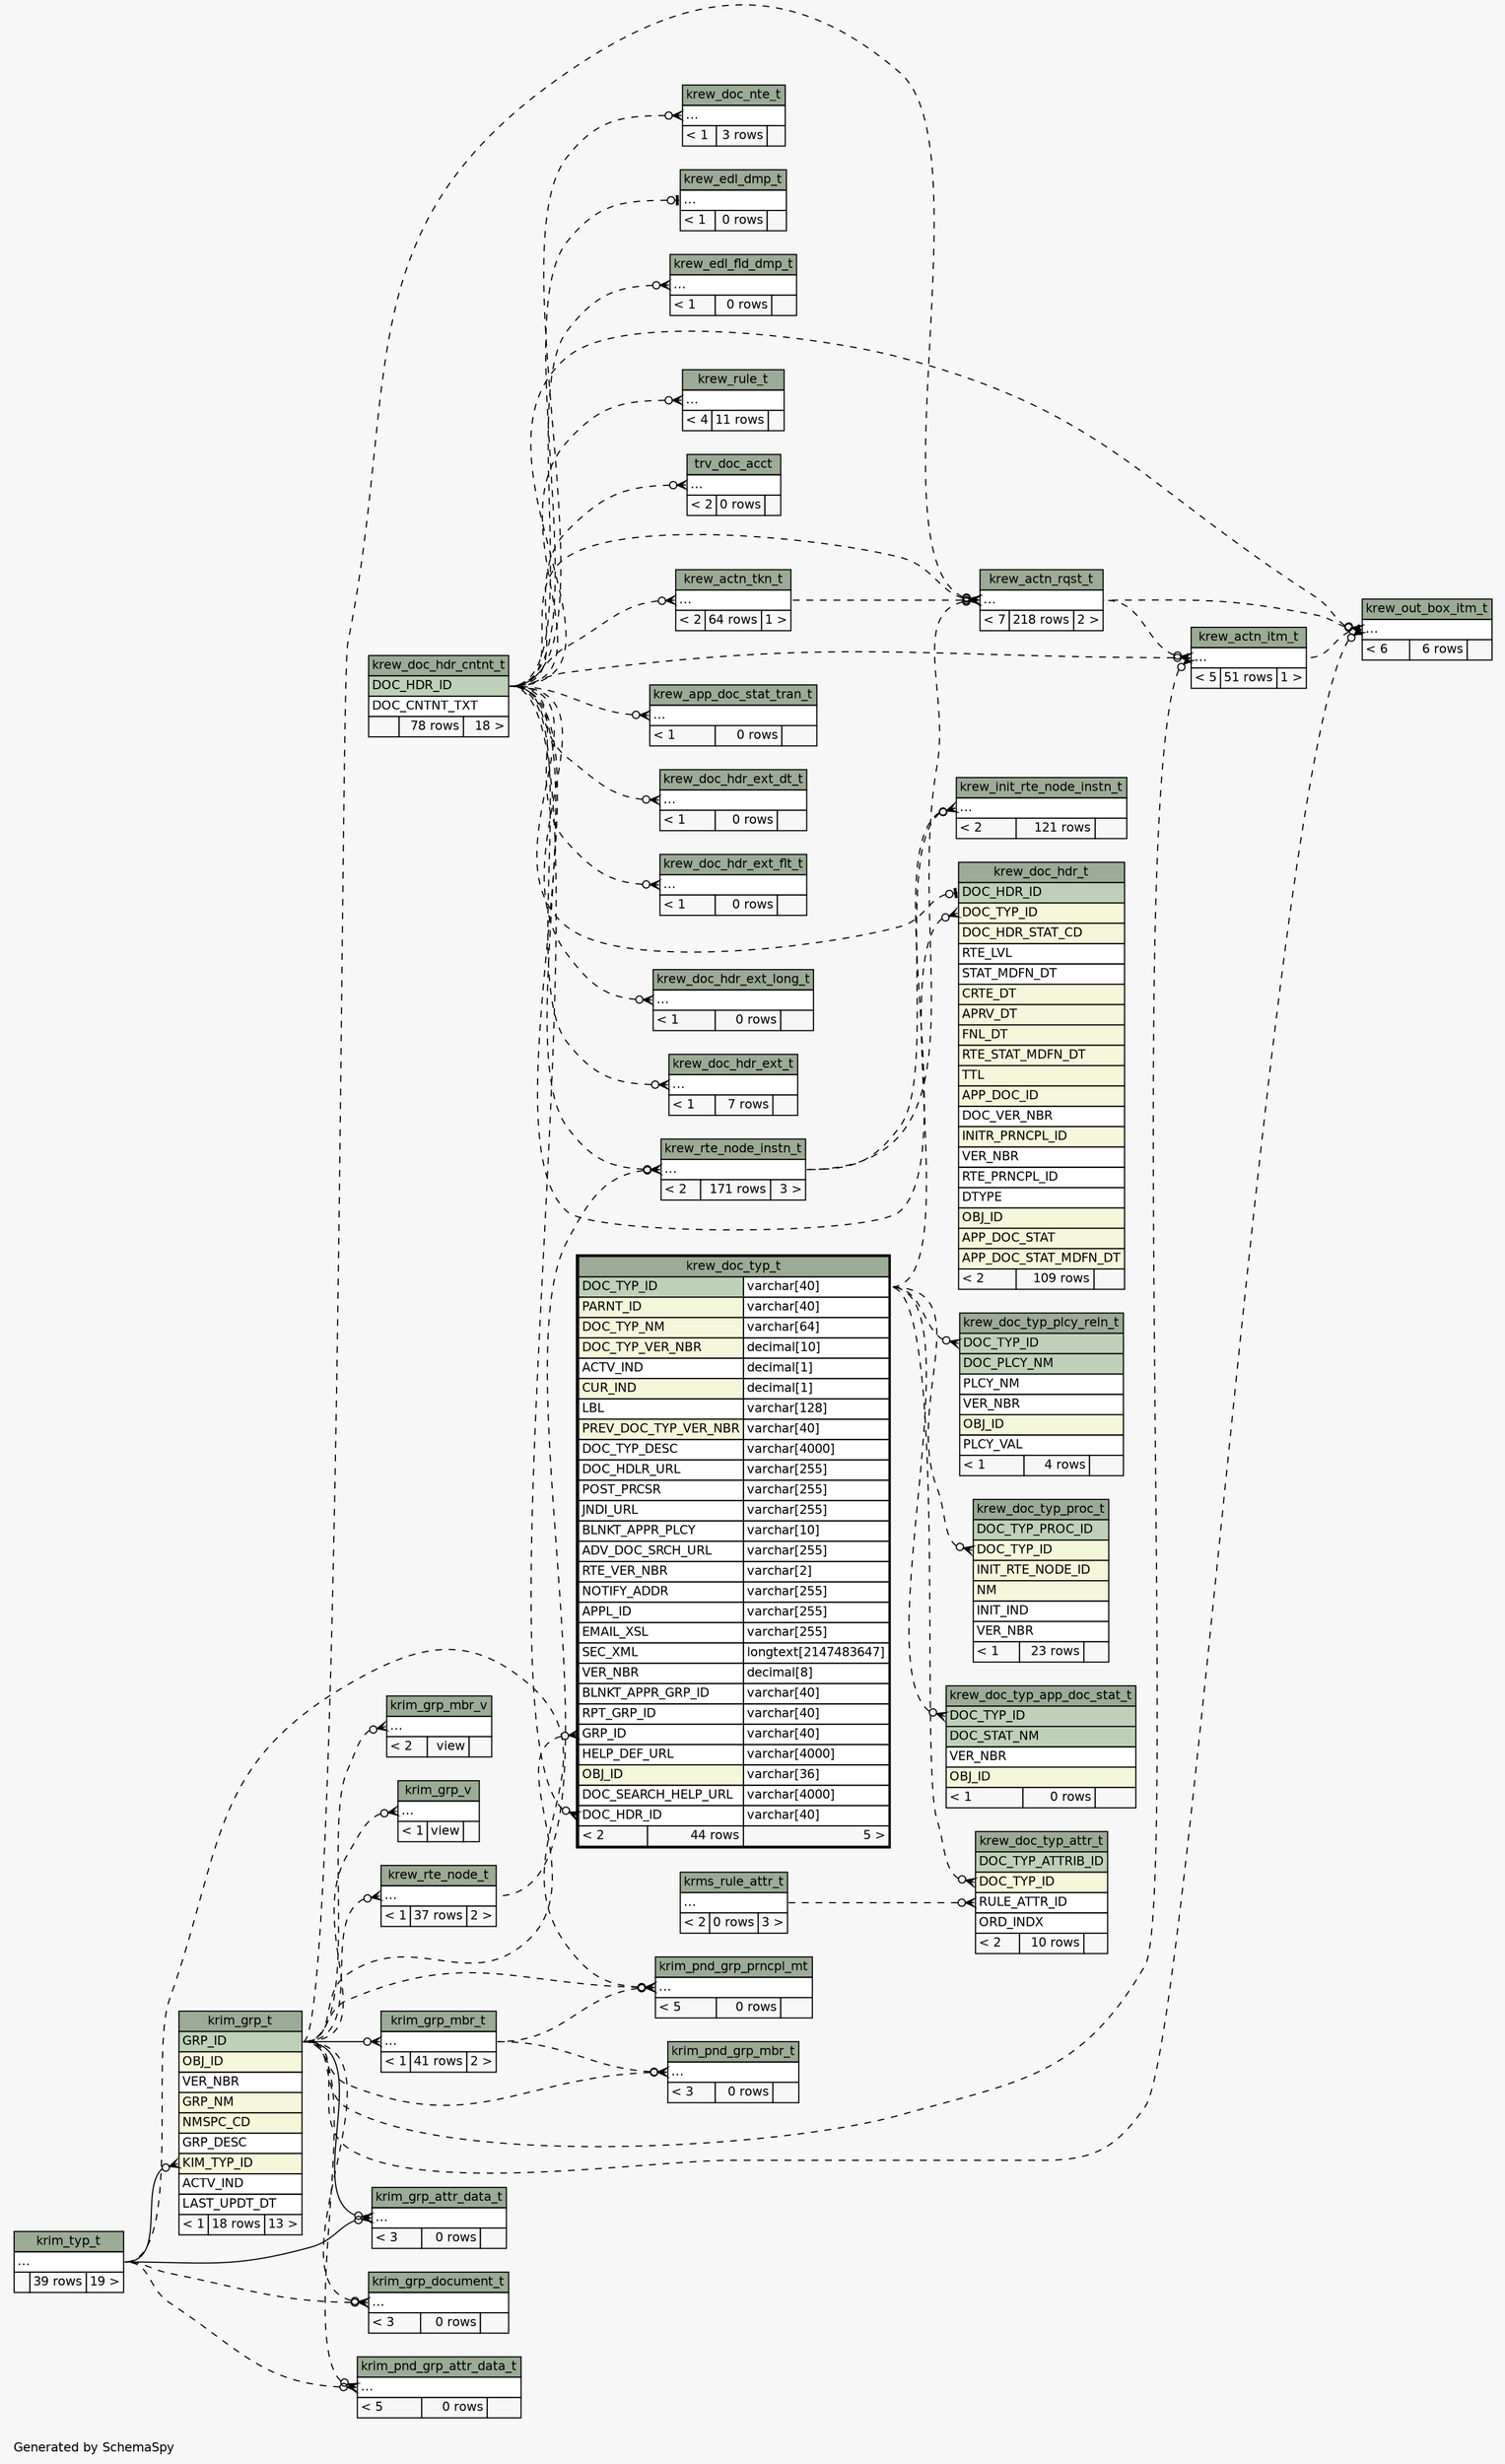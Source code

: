 // dot 2.28.0 on Mac OS X 10.7.2
// SchemaSpy rev 590
digraph "impliedTwoDegreesRelationshipsDiagram" {
  graph [
    rankdir="RL"
    bgcolor="#f7f7f7"
    label="\nGenerated by SchemaSpy"
    labeljust="l"
    nodesep="0.18"
    ranksep="0.46"
    fontname="Helvetica"
    fontsize="11"
  ];
  node [
    fontname="Helvetica"
    fontsize="11"
    shape="plaintext"
  ];
  edge [
    arrowsize="0.8"
  ];
  "krew_actn_itm_t":"elipses":w -> "krew_actn_rqst_t":"elipses":e [arrowhead=none dir=back arrowtail=crowodot style=dashed];
  "krew_actn_itm_t":"elipses":w -> "krew_doc_hdr_cntnt_t":"DOC_HDR_ID":e [arrowhead=none dir=back arrowtail=crowodot style=dashed];
  "krew_actn_itm_t":"elipses":w -> "krim_grp_t":"GRP_ID":e [arrowhead=none dir=back arrowtail=crowodot style=dashed];
  "krew_actn_rqst_t":"elipses":w -> "krew_actn_tkn_t":"elipses":e [arrowhead=none dir=back arrowtail=crowodot style=dashed];
  "krew_actn_rqst_t":"elipses":w -> "krew_doc_hdr_cntnt_t":"DOC_HDR_ID":e [arrowhead=none dir=back arrowtail=crowodot style=dashed];
  "krew_actn_rqst_t":"elipses":w -> "krim_grp_t":"GRP_ID":e [arrowhead=none dir=back arrowtail=crowodot style=dashed];
  "krew_actn_rqst_t":"elipses":w -> "krew_rte_node_instn_t":"elipses":e [arrowhead=none dir=back arrowtail=crowodot style=dashed];
  "krew_actn_tkn_t":"elipses":w -> "krew_doc_hdr_cntnt_t":"DOC_HDR_ID":e [arrowhead=none dir=back arrowtail=crowodot style=dashed];
  "krew_app_doc_stat_tran_t":"elipses":w -> "krew_doc_hdr_cntnt_t":"DOC_HDR_ID":e [arrowhead=none dir=back arrowtail=crowodot style=dashed];
  "krew_doc_hdr_ext_dt_t":"elipses":w -> "krew_doc_hdr_cntnt_t":"DOC_HDR_ID":e [arrowhead=none dir=back arrowtail=crowodot style=dashed];
  "krew_doc_hdr_ext_flt_t":"elipses":w -> "krew_doc_hdr_cntnt_t":"DOC_HDR_ID":e [arrowhead=none dir=back arrowtail=crowodot style=dashed];
  "krew_doc_hdr_ext_long_t":"elipses":w -> "krew_doc_hdr_cntnt_t":"DOC_HDR_ID":e [arrowhead=none dir=back arrowtail=crowodot style=dashed];
  "krew_doc_hdr_ext_t":"elipses":w -> "krew_doc_hdr_cntnt_t":"DOC_HDR_ID":e [arrowhead=none dir=back arrowtail=crowodot style=dashed];
  "krew_doc_hdr_t":"DOC_HDR_ID":w -> "krew_doc_hdr_cntnt_t":"DOC_HDR_ID":e [arrowhead=none dir=back arrowtail=teeodot style=dashed];
  "krew_doc_hdr_t":"DOC_TYP_ID":w -> "krew_doc_typ_t":"DOC_TYP_ID.type":e [arrowhead=none dir=back arrowtail=crowodot style=dashed];
  "krew_doc_nte_t":"elipses":w -> "krew_doc_hdr_cntnt_t":"DOC_HDR_ID":e [arrowhead=none dir=back arrowtail=crowodot style=dashed];
  "krew_doc_typ_app_doc_stat_t":"DOC_TYP_ID":w -> "krew_doc_typ_t":"DOC_TYP_ID.type":e [arrowhead=none dir=back arrowtail=crowodot style=dashed];
  "krew_doc_typ_attr_t":"DOC_TYP_ID":w -> "krew_doc_typ_t":"DOC_TYP_ID.type":e [arrowhead=none dir=back arrowtail=crowodot style=dashed];
  "krew_doc_typ_attr_t":"RULE_ATTR_ID":w -> "krms_rule_attr_t":"elipses":e [arrowhead=none dir=back arrowtail=crowodot style=dashed];
  "krew_doc_typ_plcy_reln_t":"DOC_TYP_ID":w -> "krew_doc_typ_t":"DOC_TYP_ID.type":e [arrowhead=none dir=back arrowtail=crowodot style=dashed];
  "krew_doc_typ_proc_t":"DOC_TYP_ID":w -> "krew_doc_typ_t":"DOC_TYP_ID.type":e [arrowhead=none dir=back arrowtail=crowodot style=dashed];
  "krew_doc_typ_t":"DOC_HDR_ID":w -> "krew_doc_hdr_cntnt_t":"DOC_HDR_ID":e [arrowhead=none dir=back arrowtail=crowodot style=dashed];
  "krew_doc_typ_t":"GRP_ID":w -> "krim_grp_t":"GRP_ID":e [arrowhead=none dir=back arrowtail=crowodot style=dashed];
  "krew_edl_dmp_t":"elipses":w -> "krew_doc_hdr_cntnt_t":"DOC_HDR_ID":e [arrowhead=none dir=back arrowtail=teeodot style=dashed];
  "krew_edl_fld_dmp_t":"elipses":w -> "krew_doc_hdr_cntnt_t":"DOC_HDR_ID":e [arrowhead=none dir=back arrowtail=crowodot style=dashed];
  "krew_init_rte_node_instn_t":"elipses":w -> "krew_doc_hdr_cntnt_t":"DOC_HDR_ID":e [arrowhead=none dir=back arrowtail=crowodot style=dashed];
  "krew_init_rte_node_instn_t":"elipses":w -> "krew_rte_node_instn_t":"elipses":e [arrowhead=none dir=back arrowtail=crowodot style=dashed];
  "krew_out_box_itm_t":"elipses":w -> "krew_actn_itm_t":"elipses":e [arrowhead=none dir=back arrowtail=teeodot style=dashed];
  "krew_out_box_itm_t":"elipses":w -> "krew_actn_rqst_t":"elipses":e [arrowhead=none dir=back arrowtail=crowodot style=dashed];
  "krew_out_box_itm_t":"elipses":w -> "krew_doc_hdr_cntnt_t":"DOC_HDR_ID":e [arrowhead=none dir=back arrowtail=crowodot style=dashed];
  "krew_out_box_itm_t":"elipses":w -> "krim_grp_t":"GRP_ID":e [arrowhead=none dir=back arrowtail=crowodot style=dashed];
  "krew_rte_node_instn_t":"elipses":w -> "krew_doc_hdr_cntnt_t":"DOC_HDR_ID":e [arrowhead=none dir=back arrowtail=crowodot style=dashed];
  "krew_rte_node_instn_t":"elipses":w -> "krew_rte_node_t":"elipses":e [arrowhead=none dir=back arrowtail=crowodot style=dashed];
  "krew_rte_node_t":"elipses":w -> "krim_grp_t":"GRP_ID":e [arrowhead=none dir=back arrowtail=crowodot style=dashed];
  "krew_rule_t":"elipses":w -> "krew_doc_hdr_cntnt_t":"DOC_HDR_ID":e [arrowhead=none dir=back arrowtail=crowodot style=dashed];
  "krim_grp_attr_data_t":"elipses":w -> "krim_grp_t":"GRP_ID":e [arrowhead=none dir=back arrowtail=crowodot];
  "krim_grp_attr_data_t":"elipses":w -> "krim_typ_t":"elipses":e [arrowhead=none dir=back arrowtail=crowodot];
  "krim_grp_document_t":"elipses":w -> "krim_grp_t":"GRP_ID":e [arrowhead=none dir=back arrowtail=crowodot style=dashed];
  "krim_grp_document_t":"elipses":w -> "krim_typ_t":"elipses":e [arrowhead=none dir=back arrowtail=crowodot style=dashed];
  "krim_grp_mbr_t":"elipses":w -> "krim_grp_t":"GRP_ID":e [arrowhead=none dir=back arrowtail=crowodot];
  "krim_grp_mbr_v":"elipses":w -> "krim_grp_t":"GRP_ID":e [arrowhead=none dir=back arrowtail=crowodot style=dashed];
  "krim_grp_t":"KIM_TYP_ID":w -> "krim_typ_t":"elipses":e [arrowhead=none dir=back arrowtail=crowodot];
  "krim_grp_v":"elipses":w -> "krim_grp_t":"GRP_ID":e [arrowhead=none dir=back arrowtail=crowodot style=dashed];
  "krim_pnd_grp_attr_data_t":"elipses":w -> "krim_grp_t":"GRP_ID":e [arrowhead=none dir=back arrowtail=crowodot style=dashed];
  "krim_pnd_grp_attr_data_t":"elipses":w -> "krim_typ_t":"elipses":e [arrowhead=none dir=back arrowtail=crowodot style=dashed];
  "krim_pnd_grp_mbr_t":"elipses":w -> "krim_grp_t":"GRP_ID":e [arrowhead=none dir=back arrowtail=crowodot style=dashed];
  "krim_pnd_grp_mbr_t":"elipses":w -> "krim_grp_mbr_t":"elipses":e [arrowhead=none dir=back arrowtail=crowodot style=dashed];
  "krim_pnd_grp_prncpl_mt":"elipses":w -> "krim_grp_t":"GRP_ID":e [arrowhead=none dir=back arrowtail=crowodot style=dashed];
  "krim_pnd_grp_prncpl_mt":"elipses":w -> "krim_grp_mbr_t":"elipses":e [arrowhead=none dir=back arrowtail=crowodot style=dashed];
  "krim_pnd_grp_prncpl_mt":"elipses":w -> "krim_typ_t":"elipses":e [arrowhead=none dir=back arrowtail=crowodot style=dashed];
  "trv_doc_acct":"elipses":w -> "krew_doc_hdr_cntnt_t":"DOC_HDR_ID":e [arrowhead=none dir=back arrowtail=crowodot style=dashed];
  "krew_actn_itm_t" [
    label=<
    <TABLE BORDER="0" CELLBORDER="1" CELLSPACING="0" BGCOLOR="#ffffff">
      <TR><TD COLSPAN="3" BGCOLOR="#9bab96" ALIGN="CENTER">krew_actn_itm_t</TD></TR>
      <TR><TD PORT="elipses" COLSPAN="3" ALIGN="LEFT">...</TD></TR>
      <TR><TD ALIGN="LEFT" BGCOLOR="#f7f7f7">&lt; 5</TD><TD ALIGN="RIGHT" BGCOLOR="#f7f7f7">51 rows</TD><TD ALIGN="RIGHT" BGCOLOR="#f7f7f7">1 &gt;</TD></TR>
    </TABLE>>
    URL="krew_actn_itm_t.html"
    tooltip="krew_actn_itm_t"
  ];
  "krew_actn_rqst_t" [
    label=<
    <TABLE BORDER="0" CELLBORDER="1" CELLSPACING="0" BGCOLOR="#ffffff">
      <TR><TD COLSPAN="3" BGCOLOR="#9bab96" ALIGN="CENTER">krew_actn_rqst_t</TD></TR>
      <TR><TD PORT="elipses" COLSPAN="3" ALIGN="LEFT">...</TD></TR>
      <TR><TD ALIGN="LEFT" BGCOLOR="#f7f7f7">&lt; 7</TD><TD ALIGN="RIGHT" BGCOLOR="#f7f7f7">218 rows</TD><TD ALIGN="RIGHT" BGCOLOR="#f7f7f7">2 &gt;</TD></TR>
    </TABLE>>
    URL="krew_actn_rqst_t.html"
    tooltip="krew_actn_rqst_t"
  ];
  "krew_actn_tkn_t" [
    label=<
    <TABLE BORDER="0" CELLBORDER="1" CELLSPACING="0" BGCOLOR="#ffffff">
      <TR><TD COLSPAN="3" BGCOLOR="#9bab96" ALIGN="CENTER">krew_actn_tkn_t</TD></TR>
      <TR><TD PORT="elipses" COLSPAN="3" ALIGN="LEFT">...</TD></TR>
      <TR><TD ALIGN="LEFT" BGCOLOR="#f7f7f7">&lt; 2</TD><TD ALIGN="RIGHT" BGCOLOR="#f7f7f7">64 rows</TD><TD ALIGN="RIGHT" BGCOLOR="#f7f7f7">1 &gt;</TD></TR>
    </TABLE>>
    URL="krew_actn_tkn_t.html"
    tooltip="krew_actn_tkn_t"
  ];
  "krew_app_doc_stat_tran_t" [
    label=<
    <TABLE BORDER="0" CELLBORDER="1" CELLSPACING="0" BGCOLOR="#ffffff">
      <TR><TD COLSPAN="3" BGCOLOR="#9bab96" ALIGN="CENTER">krew_app_doc_stat_tran_t</TD></TR>
      <TR><TD PORT="elipses" COLSPAN="3" ALIGN="LEFT">...</TD></TR>
      <TR><TD ALIGN="LEFT" BGCOLOR="#f7f7f7">&lt; 1</TD><TD ALIGN="RIGHT" BGCOLOR="#f7f7f7">0 rows</TD><TD ALIGN="RIGHT" BGCOLOR="#f7f7f7">  </TD></TR>
    </TABLE>>
    URL="krew_app_doc_stat_tran_t.html"
    tooltip="krew_app_doc_stat_tran_t"
  ];
  "krew_doc_hdr_cntnt_t" [
    label=<
    <TABLE BORDER="0" CELLBORDER="1" CELLSPACING="0" BGCOLOR="#ffffff">
      <TR><TD COLSPAN="3" BGCOLOR="#9bab96" ALIGN="CENTER">krew_doc_hdr_cntnt_t</TD></TR>
      <TR><TD PORT="DOC_HDR_ID" COLSPAN="3" BGCOLOR="#bed1b8" ALIGN="LEFT">DOC_HDR_ID</TD></TR>
      <TR><TD PORT="DOC_CNTNT_TXT" COLSPAN="3" ALIGN="LEFT">DOC_CNTNT_TXT</TD></TR>
      <TR><TD ALIGN="LEFT" BGCOLOR="#f7f7f7">  </TD><TD ALIGN="RIGHT" BGCOLOR="#f7f7f7">78 rows</TD><TD ALIGN="RIGHT" BGCOLOR="#f7f7f7">18 &gt;</TD></TR>
    </TABLE>>
    URL="krew_doc_hdr_cntnt_t.html"
    tooltip="krew_doc_hdr_cntnt_t"
  ];
  "krew_doc_hdr_ext_dt_t" [
    label=<
    <TABLE BORDER="0" CELLBORDER="1" CELLSPACING="0" BGCOLOR="#ffffff">
      <TR><TD COLSPAN="3" BGCOLOR="#9bab96" ALIGN="CENTER">krew_doc_hdr_ext_dt_t</TD></TR>
      <TR><TD PORT="elipses" COLSPAN="3" ALIGN="LEFT">...</TD></TR>
      <TR><TD ALIGN="LEFT" BGCOLOR="#f7f7f7">&lt; 1</TD><TD ALIGN="RIGHT" BGCOLOR="#f7f7f7">0 rows</TD><TD ALIGN="RIGHT" BGCOLOR="#f7f7f7">  </TD></TR>
    </TABLE>>
    URL="krew_doc_hdr_ext_dt_t.html"
    tooltip="krew_doc_hdr_ext_dt_t"
  ];
  "krew_doc_hdr_ext_flt_t" [
    label=<
    <TABLE BORDER="0" CELLBORDER="1" CELLSPACING="0" BGCOLOR="#ffffff">
      <TR><TD COLSPAN="3" BGCOLOR="#9bab96" ALIGN="CENTER">krew_doc_hdr_ext_flt_t</TD></TR>
      <TR><TD PORT="elipses" COLSPAN="3" ALIGN="LEFT">...</TD></TR>
      <TR><TD ALIGN="LEFT" BGCOLOR="#f7f7f7">&lt; 1</TD><TD ALIGN="RIGHT" BGCOLOR="#f7f7f7">0 rows</TD><TD ALIGN="RIGHT" BGCOLOR="#f7f7f7">  </TD></TR>
    </TABLE>>
    URL="krew_doc_hdr_ext_flt_t.html"
    tooltip="krew_doc_hdr_ext_flt_t"
  ];
  "krew_doc_hdr_ext_long_t" [
    label=<
    <TABLE BORDER="0" CELLBORDER="1" CELLSPACING="0" BGCOLOR="#ffffff">
      <TR><TD COLSPAN="3" BGCOLOR="#9bab96" ALIGN="CENTER">krew_doc_hdr_ext_long_t</TD></TR>
      <TR><TD PORT="elipses" COLSPAN="3" ALIGN="LEFT">...</TD></TR>
      <TR><TD ALIGN="LEFT" BGCOLOR="#f7f7f7">&lt; 1</TD><TD ALIGN="RIGHT" BGCOLOR="#f7f7f7">0 rows</TD><TD ALIGN="RIGHT" BGCOLOR="#f7f7f7">  </TD></TR>
    </TABLE>>
    URL="krew_doc_hdr_ext_long_t.html"
    tooltip="krew_doc_hdr_ext_long_t"
  ];
  "krew_doc_hdr_ext_t" [
    label=<
    <TABLE BORDER="0" CELLBORDER="1" CELLSPACING="0" BGCOLOR="#ffffff">
      <TR><TD COLSPAN="3" BGCOLOR="#9bab96" ALIGN="CENTER">krew_doc_hdr_ext_t</TD></TR>
      <TR><TD PORT="elipses" COLSPAN="3" ALIGN="LEFT">...</TD></TR>
      <TR><TD ALIGN="LEFT" BGCOLOR="#f7f7f7">&lt; 1</TD><TD ALIGN="RIGHT" BGCOLOR="#f7f7f7">7 rows</TD><TD ALIGN="RIGHT" BGCOLOR="#f7f7f7">  </TD></TR>
    </TABLE>>
    URL="krew_doc_hdr_ext_t.html"
    tooltip="krew_doc_hdr_ext_t"
  ];
  "krew_doc_hdr_t" [
    label=<
    <TABLE BORDER="0" CELLBORDER="1" CELLSPACING="0" BGCOLOR="#ffffff">
      <TR><TD COLSPAN="3" BGCOLOR="#9bab96" ALIGN="CENTER">krew_doc_hdr_t</TD></TR>
      <TR><TD PORT="DOC_HDR_ID" COLSPAN="3" BGCOLOR="#bed1b8" ALIGN="LEFT">DOC_HDR_ID</TD></TR>
      <TR><TD PORT="DOC_TYP_ID" COLSPAN="3" BGCOLOR="#f4f7da" ALIGN="LEFT">DOC_TYP_ID</TD></TR>
      <TR><TD PORT="DOC_HDR_STAT_CD" COLSPAN="3" BGCOLOR="#f4f7da" ALIGN="LEFT">DOC_HDR_STAT_CD</TD></TR>
      <TR><TD PORT="RTE_LVL" COLSPAN="3" ALIGN="LEFT">RTE_LVL</TD></TR>
      <TR><TD PORT="STAT_MDFN_DT" COLSPAN="3" ALIGN="LEFT">STAT_MDFN_DT</TD></TR>
      <TR><TD PORT="CRTE_DT" COLSPAN="3" BGCOLOR="#f4f7da" ALIGN="LEFT">CRTE_DT</TD></TR>
      <TR><TD PORT="APRV_DT" COLSPAN="3" BGCOLOR="#f4f7da" ALIGN="LEFT">APRV_DT</TD></TR>
      <TR><TD PORT="FNL_DT" COLSPAN="3" BGCOLOR="#f4f7da" ALIGN="LEFT">FNL_DT</TD></TR>
      <TR><TD PORT="RTE_STAT_MDFN_DT" COLSPAN="3" BGCOLOR="#f4f7da" ALIGN="LEFT">RTE_STAT_MDFN_DT</TD></TR>
      <TR><TD PORT="TTL" COLSPAN="3" BGCOLOR="#f4f7da" ALIGN="LEFT">TTL</TD></TR>
      <TR><TD PORT="APP_DOC_ID" COLSPAN="3" BGCOLOR="#f4f7da" ALIGN="LEFT">APP_DOC_ID</TD></TR>
      <TR><TD PORT="DOC_VER_NBR" COLSPAN="3" ALIGN="LEFT">DOC_VER_NBR</TD></TR>
      <TR><TD PORT="INITR_PRNCPL_ID" COLSPAN="3" BGCOLOR="#f4f7da" ALIGN="LEFT">INITR_PRNCPL_ID</TD></TR>
      <TR><TD PORT="VER_NBR" COLSPAN="3" ALIGN="LEFT">VER_NBR</TD></TR>
      <TR><TD PORT="RTE_PRNCPL_ID" COLSPAN="3" ALIGN="LEFT">RTE_PRNCPL_ID</TD></TR>
      <TR><TD PORT="DTYPE" COLSPAN="3" ALIGN="LEFT">DTYPE</TD></TR>
      <TR><TD PORT="OBJ_ID" COLSPAN="3" BGCOLOR="#f4f7da" ALIGN="LEFT">OBJ_ID</TD></TR>
      <TR><TD PORT="APP_DOC_STAT" COLSPAN="3" BGCOLOR="#f4f7da" ALIGN="LEFT">APP_DOC_STAT</TD></TR>
      <TR><TD PORT="APP_DOC_STAT_MDFN_DT" COLSPAN="3" BGCOLOR="#f4f7da" ALIGN="LEFT">APP_DOC_STAT_MDFN_DT</TD></TR>
      <TR><TD ALIGN="LEFT" BGCOLOR="#f7f7f7">&lt; 2</TD><TD ALIGN="RIGHT" BGCOLOR="#f7f7f7">109 rows</TD><TD ALIGN="RIGHT" BGCOLOR="#f7f7f7">  </TD></TR>
    </TABLE>>
    URL="krew_doc_hdr_t.html"
    tooltip="krew_doc_hdr_t"
  ];
  "krew_doc_nte_t" [
    label=<
    <TABLE BORDER="0" CELLBORDER="1" CELLSPACING="0" BGCOLOR="#ffffff">
      <TR><TD COLSPAN="3" BGCOLOR="#9bab96" ALIGN="CENTER">krew_doc_nte_t</TD></TR>
      <TR><TD PORT="elipses" COLSPAN="3" ALIGN="LEFT">...</TD></TR>
      <TR><TD ALIGN="LEFT" BGCOLOR="#f7f7f7">&lt; 1</TD><TD ALIGN="RIGHT" BGCOLOR="#f7f7f7">3 rows</TD><TD ALIGN="RIGHT" BGCOLOR="#f7f7f7">  </TD></TR>
    </TABLE>>
    URL="krew_doc_nte_t.html"
    tooltip="krew_doc_nte_t"
  ];
  "krew_doc_typ_app_doc_stat_t" [
    label=<
    <TABLE BORDER="0" CELLBORDER="1" CELLSPACING="0" BGCOLOR="#ffffff">
      <TR><TD COLSPAN="3" BGCOLOR="#9bab96" ALIGN="CENTER">krew_doc_typ_app_doc_stat_t</TD></TR>
      <TR><TD PORT="DOC_TYP_ID" COLSPAN="3" BGCOLOR="#bed1b8" ALIGN="LEFT">DOC_TYP_ID</TD></TR>
      <TR><TD PORT="DOC_STAT_NM" COLSPAN="3" BGCOLOR="#bed1b8" ALIGN="LEFT">DOC_STAT_NM</TD></TR>
      <TR><TD PORT="VER_NBR" COLSPAN="3" ALIGN="LEFT">VER_NBR</TD></TR>
      <TR><TD PORT="OBJ_ID" COLSPAN="3" BGCOLOR="#f4f7da" ALIGN="LEFT">OBJ_ID</TD></TR>
      <TR><TD ALIGN="LEFT" BGCOLOR="#f7f7f7">&lt; 1</TD><TD ALIGN="RIGHT" BGCOLOR="#f7f7f7">0 rows</TD><TD ALIGN="RIGHT" BGCOLOR="#f7f7f7">  </TD></TR>
    </TABLE>>
    URL="krew_doc_typ_app_doc_stat_t.html"
    tooltip="krew_doc_typ_app_doc_stat_t"
  ];
  "krew_doc_typ_attr_t" [
    label=<
    <TABLE BORDER="0" CELLBORDER="1" CELLSPACING="0" BGCOLOR="#ffffff">
      <TR><TD COLSPAN="3" BGCOLOR="#9bab96" ALIGN="CENTER">krew_doc_typ_attr_t</TD></TR>
      <TR><TD PORT="DOC_TYP_ATTRIB_ID" COLSPAN="3" BGCOLOR="#bed1b8" ALIGN="LEFT">DOC_TYP_ATTRIB_ID</TD></TR>
      <TR><TD PORT="DOC_TYP_ID" COLSPAN="3" BGCOLOR="#f4f7da" ALIGN="LEFT">DOC_TYP_ID</TD></TR>
      <TR><TD PORT="RULE_ATTR_ID" COLSPAN="3" ALIGN="LEFT">RULE_ATTR_ID</TD></TR>
      <TR><TD PORT="ORD_INDX" COLSPAN="3" ALIGN="LEFT">ORD_INDX</TD></TR>
      <TR><TD ALIGN="LEFT" BGCOLOR="#f7f7f7">&lt; 2</TD><TD ALIGN="RIGHT" BGCOLOR="#f7f7f7">10 rows</TD><TD ALIGN="RIGHT" BGCOLOR="#f7f7f7">  </TD></TR>
    </TABLE>>
    URL="krew_doc_typ_attr_t.html"
    tooltip="krew_doc_typ_attr_t"
  ];
  "krew_doc_typ_plcy_reln_t" [
    label=<
    <TABLE BORDER="0" CELLBORDER="1" CELLSPACING="0" BGCOLOR="#ffffff">
      <TR><TD COLSPAN="3" BGCOLOR="#9bab96" ALIGN="CENTER">krew_doc_typ_plcy_reln_t</TD></TR>
      <TR><TD PORT="DOC_TYP_ID" COLSPAN="3" BGCOLOR="#bed1b8" ALIGN="LEFT">DOC_TYP_ID</TD></TR>
      <TR><TD PORT="DOC_PLCY_NM" COLSPAN="3" BGCOLOR="#bed1b8" ALIGN="LEFT">DOC_PLCY_NM</TD></TR>
      <TR><TD PORT="PLCY_NM" COLSPAN="3" ALIGN="LEFT">PLCY_NM</TD></TR>
      <TR><TD PORT="VER_NBR" COLSPAN="3" ALIGN="LEFT">VER_NBR</TD></TR>
      <TR><TD PORT="OBJ_ID" COLSPAN="3" BGCOLOR="#f4f7da" ALIGN="LEFT">OBJ_ID</TD></TR>
      <TR><TD PORT="PLCY_VAL" COLSPAN="3" ALIGN="LEFT">PLCY_VAL</TD></TR>
      <TR><TD ALIGN="LEFT" BGCOLOR="#f7f7f7">&lt; 1</TD><TD ALIGN="RIGHT" BGCOLOR="#f7f7f7">4 rows</TD><TD ALIGN="RIGHT" BGCOLOR="#f7f7f7">  </TD></TR>
    </TABLE>>
    URL="krew_doc_typ_plcy_reln_t.html"
    tooltip="krew_doc_typ_plcy_reln_t"
  ];
  "krew_doc_typ_proc_t" [
    label=<
    <TABLE BORDER="0" CELLBORDER="1" CELLSPACING="0" BGCOLOR="#ffffff">
      <TR><TD COLSPAN="3" BGCOLOR="#9bab96" ALIGN="CENTER">krew_doc_typ_proc_t</TD></TR>
      <TR><TD PORT="DOC_TYP_PROC_ID" COLSPAN="3" BGCOLOR="#bed1b8" ALIGN="LEFT">DOC_TYP_PROC_ID</TD></TR>
      <TR><TD PORT="DOC_TYP_ID" COLSPAN="3" BGCOLOR="#f4f7da" ALIGN="LEFT">DOC_TYP_ID</TD></TR>
      <TR><TD PORT="INIT_RTE_NODE_ID" COLSPAN="3" BGCOLOR="#f4f7da" ALIGN="LEFT">INIT_RTE_NODE_ID</TD></TR>
      <TR><TD PORT="NM" COLSPAN="3" BGCOLOR="#f4f7da" ALIGN="LEFT">NM</TD></TR>
      <TR><TD PORT="INIT_IND" COLSPAN="3" ALIGN="LEFT">INIT_IND</TD></TR>
      <TR><TD PORT="VER_NBR" COLSPAN="3" ALIGN="LEFT">VER_NBR</TD></TR>
      <TR><TD ALIGN="LEFT" BGCOLOR="#f7f7f7">&lt; 1</TD><TD ALIGN="RIGHT" BGCOLOR="#f7f7f7">23 rows</TD><TD ALIGN="RIGHT" BGCOLOR="#f7f7f7">  </TD></TR>
    </TABLE>>
    URL="krew_doc_typ_proc_t.html"
    tooltip="krew_doc_typ_proc_t"
  ];
  "krew_doc_typ_t" [
    label=<
    <TABLE BORDER="2" CELLBORDER="1" CELLSPACING="0" BGCOLOR="#ffffff">
      <TR><TD COLSPAN="3" BGCOLOR="#9bab96" ALIGN="CENTER">krew_doc_typ_t</TD></TR>
      <TR><TD PORT="DOC_TYP_ID" COLSPAN="2" BGCOLOR="#bed1b8" ALIGN="LEFT">DOC_TYP_ID</TD><TD PORT="DOC_TYP_ID.type" ALIGN="LEFT">varchar[40]</TD></TR>
      <TR><TD PORT="PARNT_ID" COLSPAN="2" BGCOLOR="#f4f7da" ALIGN="LEFT">PARNT_ID</TD><TD PORT="PARNT_ID.type" ALIGN="LEFT">varchar[40]</TD></TR>
      <TR><TD PORT="DOC_TYP_NM" COLSPAN="2" BGCOLOR="#f4f7da" ALIGN="LEFT">DOC_TYP_NM</TD><TD PORT="DOC_TYP_NM.type" ALIGN="LEFT">varchar[64]</TD></TR>
      <TR><TD PORT="DOC_TYP_VER_NBR" COLSPAN="2" BGCOLOR="#f4f7da" ALIGN="LEFT">DOC_TYP_VER_NBR</TD><TD PORT="DOC_TYP_VER_NBR.type" ALIGN="LEFT">decimal[10]</TD></TR>
      <TR><TD PORT="ACTV_IND" COLSPAN="2" ALIGN="LEFT">ACTV_IND</TD><TD PORT="ACTV_IND.type" ALIGN="LEFT">decimal[1]</TD></TR>
      <TR><TD PORT="CUR_IND" COLSPAN="2" BGCOLOR="#f4f7da" ALIGN="LEFT">CUR_IND</TD><TD PORT="CUR_IND.type" ALIGN="LEFT">decimal[1]</TD></TR>
      <TR><TD PORT="LBL" COLSPAN="2" ALIGN="LEFT">LBL</TD><TD PORT="LBL.type" ALIGN="LEFT">varchar[128]</TD></TR>
      <TR><TD PORT="PREV_DOC_TYP_VER_NBR" COLSPAN="2" BGCOLOR="#f4f7da" ALIGN="LEFT">PREV_DOC_TYP_VER_NBR</TD><TD PORT="PREV_DOC_TYP_VER_NBR.type" ALIGN="LEFT">varchar[40]</TD></TR>
      <TR><TD PORT="DOC_TYP_DESC" COLSPAN="2" ALIGN="LEFT">DOC_TYP_DESC</TD><TD PORT="DOC_TYP_DESC.type" ALIGN="LEFT">varchar[4000]</TD></TR>
      <TR><TD PORT="DOC_HDLR_URL" COLSPAN="2" ALIGN="LEFT">DOC_HDLR_URL</TD><TD PORT="DOC_HDLR_URL.type" ALIGN="LEFT">varchar[255]</TD></TR>
      <TR><TD PORT="POST_PRCSR" COLSPAN="2" ALIGN="LEFT">POST_PRCSR</TD><TD PORT="POST_PRCSR.type" ALIGN="LEFT">varchar[255]</TD></TR>
      <TR><TD PORT="JNDI_URL" COLSPAN="2" ALIGN="LEFT">JNDI_URL</TD><TD PORT="JNDI_URL.type" ALIGN="LEFT">varchar[255]</TD></TR>
      <TR><TD PORT="BLNKT_APPR_PLCY" COLSPAN="2" ALIGN="LEFT">BLNKT_APPR_PLCY</TD><TD PORT="BLNKT_APPR_PLCY.type" ALIGN="LEFT">varchar[10]</TD></TR>
      <TR><TD PORT="ADV_DOC_SRCH_URL" COLSPAN="2" ALIGN="LEFT">ADV_DOC_SRCH_URL</TD><TD PORT="ADV_DOC_SRCH_URL.type" ALIGN="LEFT">varchar[255]</TD></TR>
      <TR><TD PORT="RTE_VER_NBR" COLSPAN="2" ALIGN="LEFT">RTE_VER_NBR</TD><TD PORT="RTE_VER_NBR.type" ALIGN="LEFT">varchar[2]</TD></TR>
      <TR><TD PORT="NOTIFY_ADDR" COLSPAN="2" ALIGN="LEFT">NOTIFY_ADDR</TD><TD PORT="NOTIFY_ADDR.type" ALIGN="LEFT">varchar[255]</TD></TR>
      <TR><TD PORT="APPL_ID" COLSPAN="2" ALIGN="LEFT">APPL_ID</TD><TD PORT="APPL_ID.type" ALIGN="LEFT">varchar[255]</TD></TR>
      <TR><TD PORT="EMAIL_XSL" COLSPAN="2" ALIGN="LEFT">EMAIL_XSL</TD><TD PORT="EMAIL_XSL.type" ALIGN="LEFT">varchar[255]</TD></TR>
      <TR><TD PORT="SEC_XML" COLSPAN="2" ALIGN="LEFT">SEC_XML</TD><TD PORT="SEC_XML.type" ALIGN="LEFT">longtext[2147483647]</TD></TR>
      <TR><TD PORT="VER_NBR" COLSPAN="2" ALIGN="LEFT">VER_NBR</TD><TD PORT="VER_NBR.type" ALIGN="LEFT">decimal[8]</TD></TR>
      <TR><TD PORT="BLNKT_APPR_GRP_ID" COLSPAN="2" ALIGN="LEFT">BLNKT_APPR_GRP_ID</TD><TD PORT="BLNKT_APPR_GRP_ID.type" ALIGN="LEFT">varchar[40]</TD></TR>
      <TR><TD PORT="RPT_GRP_ID" COLSPAN="2" ALIGN="LEFT">RPT_GRP_ID</TD><TD PORT="RPT_GRP_ID.type" ALIGN="LEFT">varchar[40]</TD></TR>
      <TR><TD PORT="GRP_ID" COLSPAN="2" ALIGN="LEFT">GRP_ID</TD><TD PORT="GRP_ID.type" ALIGN="LEFT">varchar[40]</TD></TR>
      <TR><TD PORT="HELP_DEF_URL" COLSPAN="2" ALIGN="LEFT">HELP_DEF_URL</TD><TD PORT="HELP_DEF_URL.type" ALIGN="LEFT">varchar[4000]</TD></TR>
      <TR><TD PORT="OBJ_ID" COLSPAN="2" BGCOLOR="#f4f7da" ALIGN="LEFT">OBJ_ID</TD><TD PORT="OBJ_ID.type" ALIGN="LEFT">varchar[36]</TD></TR>
      <TR><TD PORT="DOC_SEARCH_HELP_URL" COLSPAN="2" ALIGN="LEFT">DOC_SEARCH_HELP_URL</TD><TD PORT="DOC_SEARCH_HELP_URL.type" ALIGN="LEFT">varchar[4000]</TD></TR>
      <TR><TD PORT="DOC_HDR_ID" COLSPAN="2" ALIGN="LEFT">DOC_HDR_ID</TD><TD PORT="DOC_HDR_ID.type" ALIGN="LEFT">varchar[40]</TD></TR>
      <TR><TD ALIGN="LEFT" BGCOLOR="#f7f7f7">&lt; 2</TD><TD ALIGN="RIGHT" BGCOLOR="#f7f7f7">44 rows</TD><TD ALIGN="RIGHT" BGCOLOR="#f7f7f7">5 &gt;</TD></TR>
    </TABLE>>
    URL="krew_doc_typ_t.html"
    tooltip="krew_doc_typ_t"
  ];
  "krew_edl_dmp_t" [
    label=<
    <TABLE BORDER="0" CELLBORDER="1" CELLSPACING="0" BGCOLOR="#ffffff">
      <TR><TD COLSPAN="3" BGCOLOR="#9bab96" ALIGN="CENTER">krew_edl_dmp_t</TD></TR>
      <TR><TD PORT="elipses" COLSPAN="3" ALIGN="LEFT">...</TD></TR>
      <TR><TD ALIGN="LEFT" BGCOLOR="#f7f7f7">&lt; 1</TD><TD ALIGN="RIGHT" BGCOLOR="#f7f7f7">0 rows</TD><TD ALIGN="RIGHT" BGCOLOR="#f7f7f7">  </TD></TR>
    </TABLE>>
    URL="krew_edl_dmp_t.html"
    tooltip="krew_edl_dmp_t"
  ];
  "krew_edl_fld_dmp_t" [
    label=<
    <TABLE BORDER="0" CELLBORDER="1" CELLSPACING="0" BGCOLOR="#ffffff">
      <TR><TD COLSPAN="3" BGCOLOR="#9bab96" ALIGN="CENTER">krew_edl_fld_dmp_t</TD></TR>
      <TR><TD PORT="elipses" COLSPAN="3" ALIGN="LEFT">...</TD></TR>
      <TR><TD ALIGN="LEFT" BGCOLOR="#f7f7f7">&lt; 1</TD><TD ALIGN="RIGHT" BGCOLOR="#f7f7f7">0 rows</TD><TD ALIGN="RIGHT" BGCOLOR="#f7f7f7">  </TD></TR>
    </TABLE>>
    URL="krew_edl_fld_dmp_t.html"
    tooltip="krew_edl_fld_dmp_t"
  ];
  "krew_init_rte_node_instn_t" [
    label=<
    <TABLE BORDER="0" CELLBORDER="1" CELLSPACING="0" BGCOLOR="#ffffff">
      <TR><TD COLSPAN="3" BGCOLOR="#9bab96" ALIGN="CENTER">krew_init_rte_node_instn_t</TD></TR>
      <TR><TD PORT="elipses" COLSPAN="3" ALIGN="LEFT">...</TD></TR>
      <TR><TD ALIGN="LEFT" BGCOLOR="#f7f7f7">&lt; 2</TD><TD ALIGN="RIGHT" BGCOLOR="#f7f7f7">121 rows</TD><TD ALIGN="RIGHT" BGCOLOR="#f7f7f7">  </TD></TR>
    </TABLE>>
    URL="krew_init_rte_node_instn_t.html"
    tooltip="krew_init_rte_node_instn_t"
  ];
  "krew_out_box_itm_t" [
    label=<
    <TABLE BORDER="0" CELLBORDER="1" CELLSPACING="0" BGCOLOR="#ffffff">
      <TR><TD COLSPAN="3" BGCOLOR="#9bab96" ALIGN="CENTER">krew_out_box_itm_t</TD></TR>
      <TR><TD PORT="elipses" COLSPAN="3" ALIGN="LEFT">...</TD></TR>
      <TR><TD ALIGN="LEFT" BGCOLOR="#f7f7f7">&lt; 6</TD><TD ALIGN="RIGHT" BGCOLOR="#f7f7f7">6 rows</TD><TD ALIGN="RIGHT" BGCOLOR="#f7f7f7">  </TD></TR>
    </TABLE>>
    URL="krew_out_box_itm_t.html"
    tooltip="krew_out_box_itm_t"
  ];
  "krew_rte_node_instn_t" [
    label=<
    <TABLE BORDER="0" CELLBORDER="1" CELLSPACING="0" BGCOLOR="#ffffff">
      <TR><TD COLSPAN="3" BGCOLOR="#9bab96" ALIGN="CENTER">krew_rte_node_instn_t</TD></TR>
      <TR><TD PORT="elipses" COLSPAN="3" ALIGN="LEFT">...</TD></TR>
      <TR><TD ALIGN="LEFT" BGCOLOR="#f7f7f7">&lt; 2</TD><TD ALIGN="RIGHT" BGCOLOR="#f7f7f7">171 rows</TD><TD ALIGN="RIGHT" BGCOLOR="#f7f7f7">3 &gt;</TD></TR>
    </TABLE>>
    URL="krew_rte_node_instn_t.html"
    tooltip="krew_rte_node_instn_t"
  ];
  "krew_rte_node_t" [
    label=<
    <TABLE BORDER="0" CELLBORDER="1" CELLSPACING="0" BGCOLOR="#ffffff">
      <TR><TD COLSPAN="3" BGCOLOR="#9bab96" ALIGN="CENTER">krew_rte_node_t</TD></TR>
      <TR><TD PORT="elipses" COLSPAN="3" ALIGN="LEFT">...</TD></TR>
      <TR><TD ALIGN="LEFT" BGCOLOR="#f7f7f7">&lt; 1</TD><TD ALIGN="RIGHT" BGCOLOR="#f7f7f7">37 rows</TD><TD ALIGN="RIGHT" BGCOLOR="#f7f7f7">2 &gt;</TD></TR>
    </TABLE>>
    URL="krew_rte_node_t.html"
    tooltip="krew_rte_node_t"
  ];
  "krew_rule_t" [
    label=<
    <TABLE BORDER="0" CELLBORDER="1" CELLSPACING="0" BGCOLOR="#ffffff">
      <TR><TD COLSPAN="3" BGCOLOR="#9bab96" ALIGN="CENTER">krew_rule_t</TD></TR>
      <TR><TD PORT="elipses" COLSPAN="3" ALIGN="LEFT">...</TD></TR>
      <TR><TD ALIGN="LEFT" BGCOLOR="#f7f7f7">&lt; 4</TD><TD ALIGN="RIGHT" BGCOLOR="#f7f7f7">11 rows</TD><TD ALIGN="RIGHT" BGCOLOR="#f7f7f7">  </TD></TR>
    </TABLE>>
    URL="krew_rule_t.html"
    tooltip="krew_rule_t"
  ];
  "krim_grp_attr_data_t" [
    label=<
    <TABLE BORDER="0" CELLBORDER="1" CELLSPACING="0" BGCOLOR="#ffffff">
      <TR><TD COLSPAN="3" BGCOLOR="#9bab96" ALIGN="CENTER">krim_grp_attr_data_t</TD></TR>
      <TR><TD PORT="elipses" COLSPAN="3" ALIGN="LEFT">...</TD></TR>
      <TR><TD ALIGN="LEFT" BGCOLOR="#f7f7f7">&lt; 3</TD><TD ALIGN="RIGHT" BGCOLOR="#f7f7f7">0 rows</TD><TD ALIGN="RIGHT" BGCOLOR="#f7f7f7">  </TD></TR>
    </TABLE>>
    URL="krim_grp_attr_data_t.html"
    tooltip="krim_grp_attr_data_t"
  ];
  "krim_grp_document_t" [
    label=<
    <TABLE BORDER="0" CELLBORDER="1" CELLSPACING="0" BGCOLOR="#ffffff">
      <TR><TD COLSPAN="3" BGCOLOR="#9bab96" ALIGN="CENTER">krim_grp_document_t</TD></TR>
      <TR><TD PORT="elipses" COLSPAN="3" ALIGN="LEFT">...</TD></TR>
      <TR><TD ALIGN="LEFT" BGCOLOR="#f7f7f7">&lt; 3</TD><TD ALIGN="RIGHT" BGCOLOR="#f7f7f7">0 rows</TD><TD ALIGN="RIGHT" BGCOLOR="#f7f7f7">  </TD></TR>
    </TABLE>>
    URL="krim_grp_document_t.html"
    tooltip="krim_grp_document_t"
  ];
  "krim_grp_mbr_t" [
    label=<
    <TABLE BORDER="0" CELLBORDER="1" CELLSPACING="0" BGCOLOR="#ffffff">
      <TR><TD COLSPAN="3" BGCOLOR="#9bab96" ALIGN="CENTER">krim_grp_mbr_t</TD></TR>
      <TR><TD PORT="elipses" COLSPAN="3" ALIGN="LEFT">...</TD></TR>
      <TR><TD ALIGN="LEFT" BGCOLOR="#f7f7f7">&lt; 1</TD><TD ALIGN="RIGHT" BGCOLOR="#f7f7f7">41 rows</TD><TD ALIGN="RIGHT" BGCOLOR="#f7f7f7">2 &gt;</TD></TR>
    </TABLE>>
    URL="krim_grp_mbr_t.html"
    tooltip="krim_grp_mbr_t"
  ];
  "krim_grp_mbr_v" [
    label=<
    <TABLE BORDER="0" CELLBORDER="1" CELLSPACING="0" BGCOLOR="#ffffff">
      <TR><TD COLSPAN="3" BGCOLOR="#9bab96" ALIGN="CENTER">krim_grp_mbr_v</TD></TR>
      <TR><TD PORT="elipses" COLSPAN="3" ALIGN="LEFT">...</TD></TR>
      <TR><TD ALIGN="LEFT" BGCOLOR="#f7f7f7">&lt; 2</TD><TD ALIGN="RIGHT" BGCOLOR="#f7f7f7">view</TD><TD ALIGN="RIGHT" BGCOLOR="#f7f7f7">  </TD></TR>
    </TABLE>>
    URL="krim_grp_mbr_v.html"
    tooltip="krim_grp_mbr_v"
  ];
  "krim_grp_t" [
    label=<
    <TABLE BORDER="0" CELLBORDER="1" CELLSPACING="0" BGCOLOR="#ffffff">
      <TR><TD COLSPAN="3" BGCOLOR="#9bab96" ALIGN="CENTER">krim_grp_t</TD></TR>
      <TR><TD PORT="GRP_ID" COLSPAN="3" BGCOLOR="#bed1b8" ALIGN="LEFT">GRP_ID</TD></TR>
      <TR><TD PORT="OBJ_ID" COLSPAN="3" BGCOLOR="#f4f7da" ALIGN="LEFT">OBJ_ID</TD></TR>
      <TR><TD PORT="VER_NBR" COLSPAN="3" ALIGN="LEFT">VER_NBR</TD></TR>
      <TR><TD PORT="GRP_NM" COLSPAN="3" BGCOLOR="#f4f7da" ALIGN="LEFT">GRP_NM</TD></TR>
      <TR><TD PORT="NMSPC_CD" COLSPAN="3" BGCOLOR="#f4f7da" ALIGN="LEFT">NMSPC_CD</TD></TR>
      <TR><TD PORT="GRP_DESC" COLSPAN="3" ALIGN="LEFT">GRP_DESC</TD></TR>
      <TR><TD PORT="KIM_TYP_ID" COLSPAN="3" BGCOLOR="#f4f7da" ALIGN="LEFT">KIM_TYP_ID</TD></TR>
      <TR><TD PORT="ACTV_IND" COLSPAN="3" ALIGN="LEFT">ACTV_IND</TD></TR>
      <TR><TD PORT="LAST_UPDT_DT" COLSPAN="3" ALIGN="LEFT">LAST_UPDT_DT</TD></TR>
      <TR><TD ALIGN="LEFT" BGCOLOR="#f7f7f7">&lt; 1</TD><TD ALIGN="RIGHT" BGCOLOR="#f7f7f7">18 rows</TD><TD ALIGN="RIGHT" BGCOLOR="#f7f7f7">13 &gt;</TD></TR>
    </TABLE>>
    URL="krim_grp_t.html"
    tooltip="krim_grp_t"
  ];
  "krim_grp_v" [
    label=<
    <TABLE BORDER="0" CELLBORDER="1" CELLSPACING="0" BGCOLOR="#ffffff">
      <TR><TD COLSPAN="3" BGCOLOR="#9bab96" ALIGN="CENTER">krim_grp_v</TD></TR>
      <TR><TD PORT="elipses" COLSPAN="3" ALIGN="LEFT">...</TD></TR>
      <TR><TD ALIGN="LEFT" BGCOLOR="#f7f7f7">&lt; 1</TD><TD ALIGN="RIGHT" BGCOLOR="#f7f7f7">view</TD><TD ALIGN="RIGHT" BGCOLOR="#f7f7f7">  </TD></TR>
    </TABLE>>
    URL="krim_grp_v.html"
    tooltip="krim_grp_v"
  ];
  "krim_pnd_grp_attr_data_t" [
    label=<
    <TABLE BORDER="0" CELLBORDER="1" CELLSPACING="0" BGCOLOR="#ffffff">
      <TR><TD COLSPAN="3" BGCOLOR="#9bab96" ALIGN="CENTER">krim_pnd_grp_attr_data_t</TD></TR>
      <TR><TD PORT="elipses" COLSPAN="3" ALIGN="LEFT">...</TD></TR>
      <TR><TD ALIGN="LEFT" BGCOLOR="#f7f7f7">&lt; 5</TD><TD ALIGN="RIGHT" BGCOLOR="#f7f7f7">0 rows</TD><TD ALIGN="RIGHT" BGCOLOR="#f7f7f7">  </TD></TR>
    </TABLE>>
    URL="krim_pnd_grp_attr_data_t.html"
    tooltip="krim_pnd_grp_attr_data_t"
  ];
  "krim_pnd_grp_mbr_t" [
    label=<
    <TABLE BORDER="0" CELLBORDER="1" CELLSPACING="0" BGCOLOR="#ffffff">
      <TR><TD COLSPAN="3" BGCOLOR="#9bab96" ALIGN="CENTER">krim_pnd_grp_mbr_t</TD></TR>
      <TR><TD PORT="elipses" COLSPAN="3" ALIGN="LEFT">...</TD></TR>
      <TR><TD ALIGN="LEFT" BGCOLOR="#f7f7f7">&lt; 3</TD><TD ALIGN="RIGHT" BGCOLOR="#f7f7f7">0 rows</TD><TD ALIGN="RIGHT" BGCOLOR="#f7f7f7">  </TD></TR>
    </TABLE>>
    URL="krim_pnd_grp_mbr_t.html"
    tooltip="krim_pnd_grp_mbr_t"
  ];
  "krim_pnd_grp_prncpl_mt" [
    label=<
    <TABLE BORDER="0" CELLBORDER="1" CELLSPACING="0" BGCOLOR="#ffffff">
      <TR><TD COLSPAN="3" BGCOLOR="#9bab96" ALIGN="CENTER">krim_pnd_grp_prncpl_mt</TD></TR>
      <TR><TD PORT="elipses" COLSPAN="3" ALIGN="LEFT">...</TD></TR>
      <TR><TD ALIGN="LEFT" BGCOLOR="#f7f7f7">&lt; 5</TD><TD ALIGN="RIGHT" BGCOLOR="#f7f7f7">0 rows</TD><TD ALIGN="RIGHT" BGCOLOR="#f7f7f7">  </TD></TR>
    </TABLE>>
    URL="krim_pnd_grp_prncpl_mt.html"
    tooltip="krim_pnd_grp_prncpl_mt"
  ];
  "krim_typ_t" [
    label=<
    <TABLE BORDER="0" CELLBORDER="1" CELLSPACING="0" BGCOLOR="#ffffff">
      <TR><TD COLSPAN="3" BGCOLOR="#9bab96" ALIGN="CENTER">krim_typ_t</TD></TR>
      <TR><TD PORT="elipses" COLSPAN="3" ALIGN="LEFT">...</TD></TR>
      <TR><TD ALIGN="LEFT" BGCOLOR="#f7f7f7">  </TD><TD ALIGN="RIGHT" BGCOLOR="#f7f7f7">39 rows</TD><TD ALIGN="RIGHT" BGCOLOR="#f7f7f7">19 &gt;</TD></TR>
    </TABLE>>
    URL="krim_typ_t.html"
    tooltip="krim_typ_t"
  ];
  "krms_rule_attr_t" [
    label=<
    <TABLE BORDER="0" CELLBORDER="1" CELLSPACING="0" BGCOLOR="#ffffff">
      <TR><TD COLSPAN="3" BGCOLOR="#9bab96" ALIGN="CENTER">krms_rule_attr_t</TD></TR>
      <TR><TD PORT="elipses" COLSPAN="3" ALIGN="LEFT">...</TD></TR>
      <TR><TD ALIGN="LEFT" BGCOLOR="#f7f7f7">&lt; 2</TD><TD ALIGN="RIGHT" BGCOLOR="#f7f7f7">0 rows</TD><TD ALIGN="RIGHT" BGCOLOR="#f7f7f7">3 &gt;</TD></TR>
    </TABLE>>
    URL="krms_rule_attr_t.html"
    tooltip="krms_rule_attr_t"
  ];
  "trv_doc_acct" [
    label=<
    <TABLE BORDER="0" CELLBORDER="1" CELLSPACING="0" BGCOLOR="#ffffff">
      <TR><TD COLSPAN="3" BGCOLOR="#9bab96" ALIGN="CENTER">trv_doc_acct</TD></TR>
      <TR><TD PORT="elipses" COLSPAN="3" ALIGN="LEFT">...</TD></TR>
      <TR><TD ALIGN="LEFT" BGCOLOR="#f7f7f7">&lt; 2</TD><TD ALIGN="RIGHT" BGCOLOR="#f7f7f7">0 rows</TD><TD ALIGN="RIGHT" BGCOLOR="#f7f7f7">  </TD></TR>
    </TABLE>>
    URL="trv_doc_acct.html"
    tooltip="trv_doc_acct"
  ];
}
